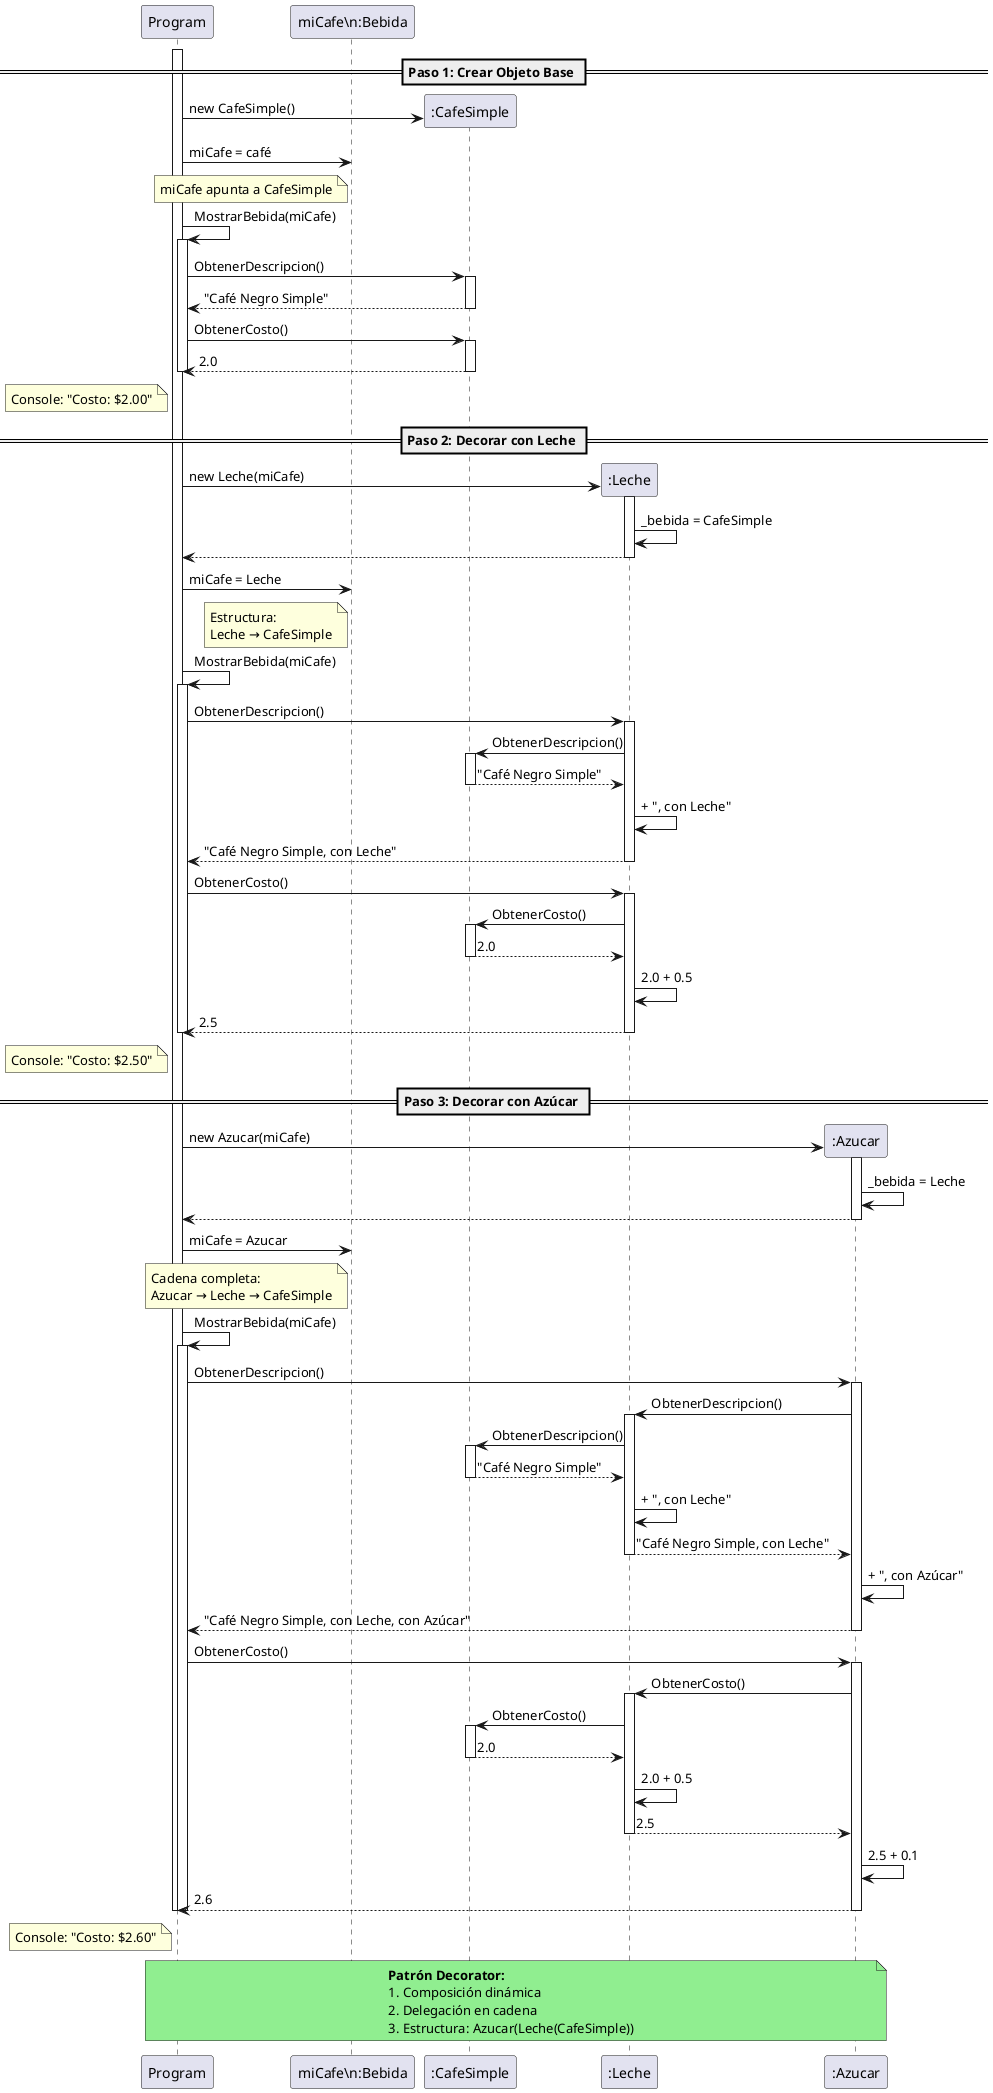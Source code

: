 @startuml
participant Program
participant "miCafe\\n:Bebida" as Var
participant ":CafeSimple" as Cafe
participant ":Leche" as Leche
participant ":Azucar" as Azucar

activate Program

== Paso 1: Crear Objeto Base ==

create Cafe
Program -> Cafe: new CafeSimple()

Program -> Var: miCafe = café
note left of Var
  miCafe apunta a CafeSimple
end note

Program -> Program: MostrarBebida(miCafe)
activate Program

Program -> Cafe: ObtenerDescripcion()
activate Cafe
Cafe --> Program: "Café Negro Simple"
deactivate Cafe

Program -> Cafe: ObtenerCosto()
activate Cafe
Cafe --> Program: 2.0
deactivate Cafe

note left of Program
  Console: "Costo: $2.00"
end note

deactivate Program

== Paso 2: Decorar con Leche ==

create Leche
Program -> Leche: new Leche(miCafe)
activate Leche
Leche -> Leche: _bebida = CafeSimple
Leche --> Program
deactivate Leche

Program -> Var: miCafe = Leche
note left of Var
  Estructura:
  Leche → CafeSimple
end note

Program -> Program: MostrarBebida(miCafe)
activate Program

Program -> Leche: ObtenerDescripcion()
activate Leche

Leche -> Cafe: ObtenerDescripcion()
activate Cafe
Cafe --> Leche: "Café Negro Simple"
deactivate Cafe

Leche -> Leche: + ", con Leche"
Leche --> Program: "Café Negro Simple, con Leche"
deactivate Leche

Program -> Leche: ObtenerCosto()
activate Leche
Leche -> Cafe: ObtenerCosto()
activate Cafe
Cafe --> Leche: 2.0
deactivate Cafe
Leche -> Leche: 2.0 + 0.5
Leche --> Program: 2.5
deactivate Leche

note left of Program
  Console: "Costo: $2.50"
end note

deactivate Program

== Paso 3: Decorar con Azúcar ==

create Azucar
Program -> Azucar: new Azucar(miCafe)
activate Azucar
Azucar -> Azucar: _bebida = Leche
Azucar --> Program
deactivate Azucar

Program -> Var: miCafe = Azucar
note left of Var
  Cadena completa:
  Azucar → Leche → CafeSimple
end note

Program -> Program: MostrarBebida(miCafe)
activate Program

Program -> Azucar: ObtenerDescripcion()
activate Azucar

Azucar -> Leche: ObtenerDescripcion()
activate Leche

Leche -> Cafe: ObtenerDescripcion()
activate Cafe
Cafe --> Leche: "Café Negro Simple"
deactivate Cafe

Leche -> Leche: + ", con Leche"
Leche --> Azucar: "Café Negro Simple, con Leche"
deactivate Leche

Azucar -> Azucar: + ", con Azúcar"
Azucar --> Program: "Café Negro Simple, con Leche, con Azúcar"
deactivate Azucar

Program -> Azucar: ObtenerCosto()
activate Azucar

Azucar -> Leche: ObtenerCosto()
activate Leche

Leche -> Cafe: ObtenerCosto()
activate Cafe
Cafe --> Leche: 2.0
deactivate Cafe

Leche -> Leche: 2.0 + 0.5
Leche --> Azucar: 2.5
deactivate Leche

Azucar -> Azucar: 2.5 + 0.1
Azucar --> Program: 2.6
deactivate Azucar

note left of Program
  Console: "Costo: $2.60"
end note

deactivate Program
deactivate Program

note over Program, Azucar #lightgreen
  **Patrón Decorator:**
  1. Composición dinámica
  2. Delegación en cadena
  3. Estructura: Azucar(Leche(CafeSimple))
end note

@enduml
